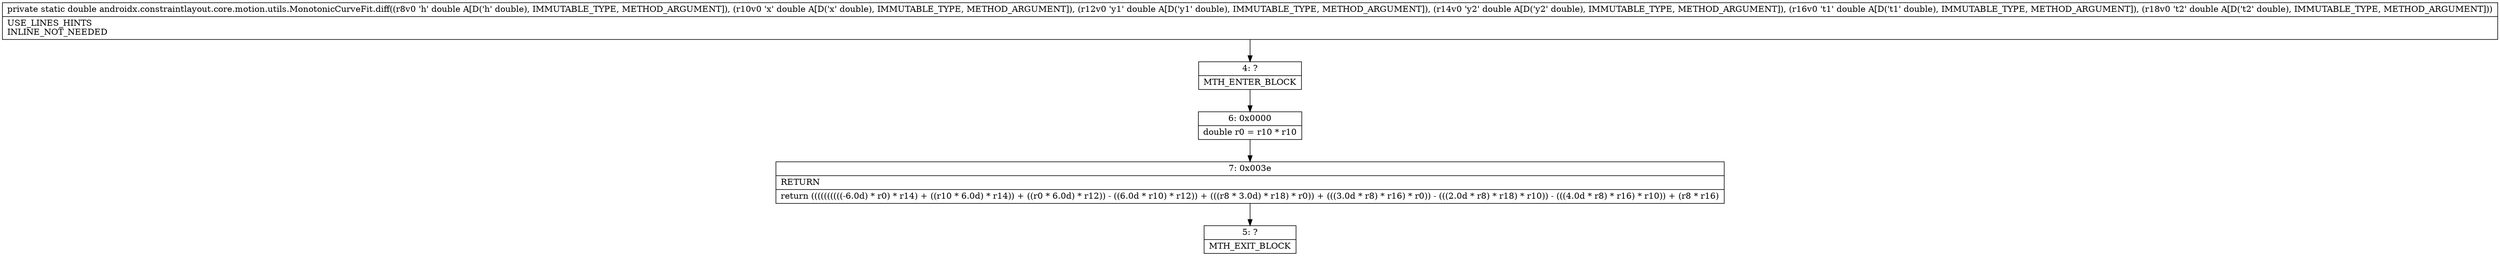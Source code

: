 digraph "CFG forandroidx.constraintlayout.core.motion.utils.MonotonicCurveFit.diff(DDDDDD)D" {
Node_4 [shape=record,label="{4\:\ ?|MTH_ENTER_BLOCK\l}"];
Node_6 [shape=record,label="{6\:\ 0x0000|double r0 = r10 * r10\l}"];
Node_7 [shape=record,label="{7\:\ 0x003e|RETURN\l|return ((((((((((\-6.0d) * r0) * r14) + ((r10 * 6.0d) * r14)) + ((r0 * 6.0d) * r12)) \- ((6.0d * r10) * r12)) + (((r8 * 3.0d) * r18) * r0)) + (((3.0d * r8) * r16) * r0)) \- (((2.0d * r8) * r18) * r10)) \- (((4.0d * r8) * r16) * r10)) + (r8 * r16)\l}"];
Node_5 [shape=record,label="{5\:\ ?|MTH_EXIT_BLOCK\l}"];
MethodNode[shape=record,label="{private static double androidx.constraintlayout.core.motion.utils.MonotonicCurveFit.diff((r8v0 'h' double A[D('h' double), IMMUTABLE_TYPE, METHOD_ARGUMENT]), (r10v0 'x' double A[D('x' double), IMMUTABLE_TYPE, METHOD_ARGUMENT]), (r12v0 'y1' double A[D('y1' double), IMMUTABLE_TYPE, METHOD_ARGUMENT]), (r14v0 'y2' double A[D('y2' double), IMMUTABLE_TYPE, METHOD_ARGUMENT]), (r16v0 't1' double A[D('t1' double), IMMUTABLE_TYPE, METHOD_ARGUMENT]), (r18v0 't2' double A[D('t2' double), IMMUTABLE_TYPE, METHOD_ARGUMENT]))  | USE_LINES_HINTS\lINLINE_NOT_NEEDED\l}"];
MethodNode -> Node_4;Node_4 -> Node_6;
Node_6 -> Node_7;
Node_7 -> Node_5;
}

